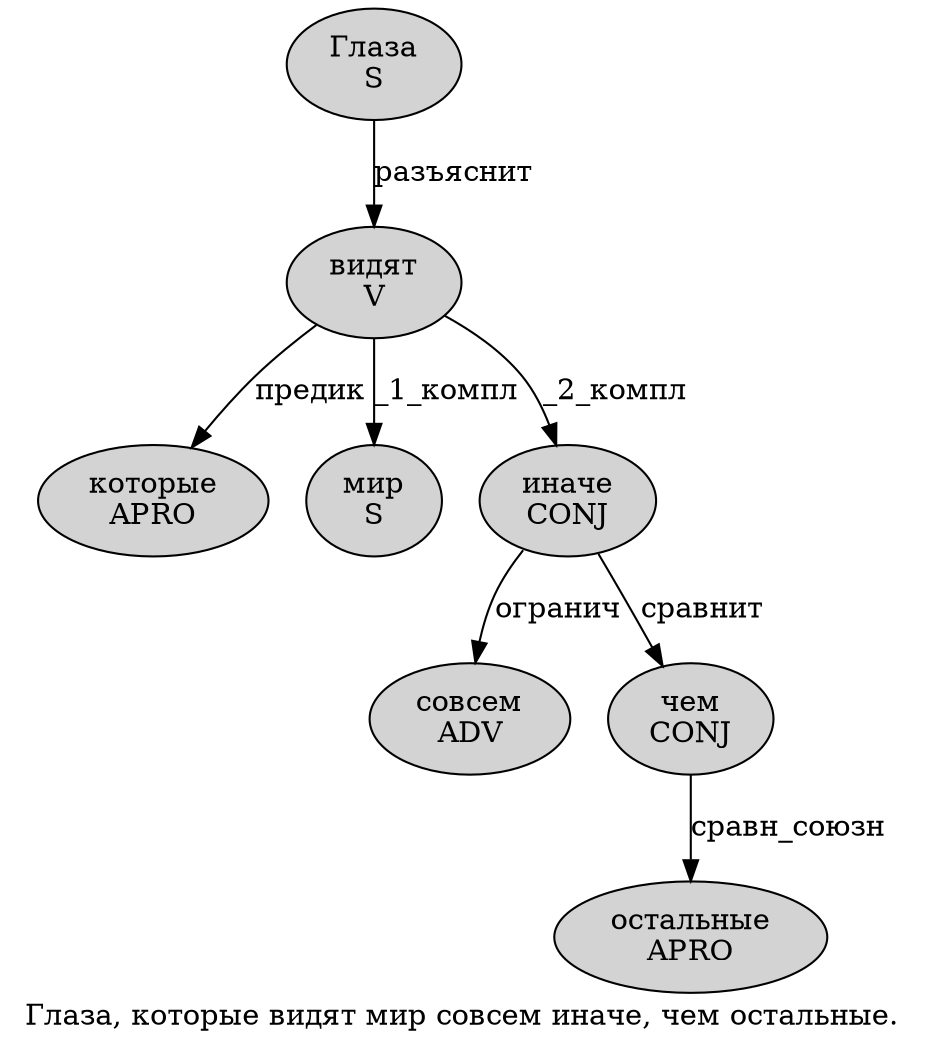 digraph SENTENCE_338 {
	graph [label="Глаза, которые видят мир совсем иначе, чем остальные."]
	node [style=filled]
		0 [label="Глаза
S" color="" fillcolor=lightgray penwidth=1 shape=ellipse]
		2 [label="которые
APRO" color="" fillcolor=lightgray penwidth=1 shape=ellipse]
		3 [label="видят
V" color="" fillcolor=lightgray penwidth=1 shape=ellipse]
		4 [label="мир
S" color="" fillcolor=lightgray penwidth=1 shape=ellipse]
		5 [label="совсем
ADV" color="" fillcolor=lightgray penwidth=1 shape=ellipse]
		6 [label="иначе
CONJ" color="" fillcolor=lightgray penwidth=1 shape=ellipse]
		8 [label="чем
CONJ" color="" fillcolor=lightgray penwidth=1 shape=ellipse]
		9 [label="остальные
APRO" color="" fillcolor=lightgray penwidth=1 shape=ellipse]
			6 -> 5 [label="огранич"]
			6 -> 8 [label="сравнит"]
			8 -> 9 [label="сравн_союзн"]
			0 -> 3 [label="разъяснит"]
			3 -> 2 [label="предик"]
			3 -> 4 [label="_1_компл"]
			3 -> 6 [label="_2_компл"]
}